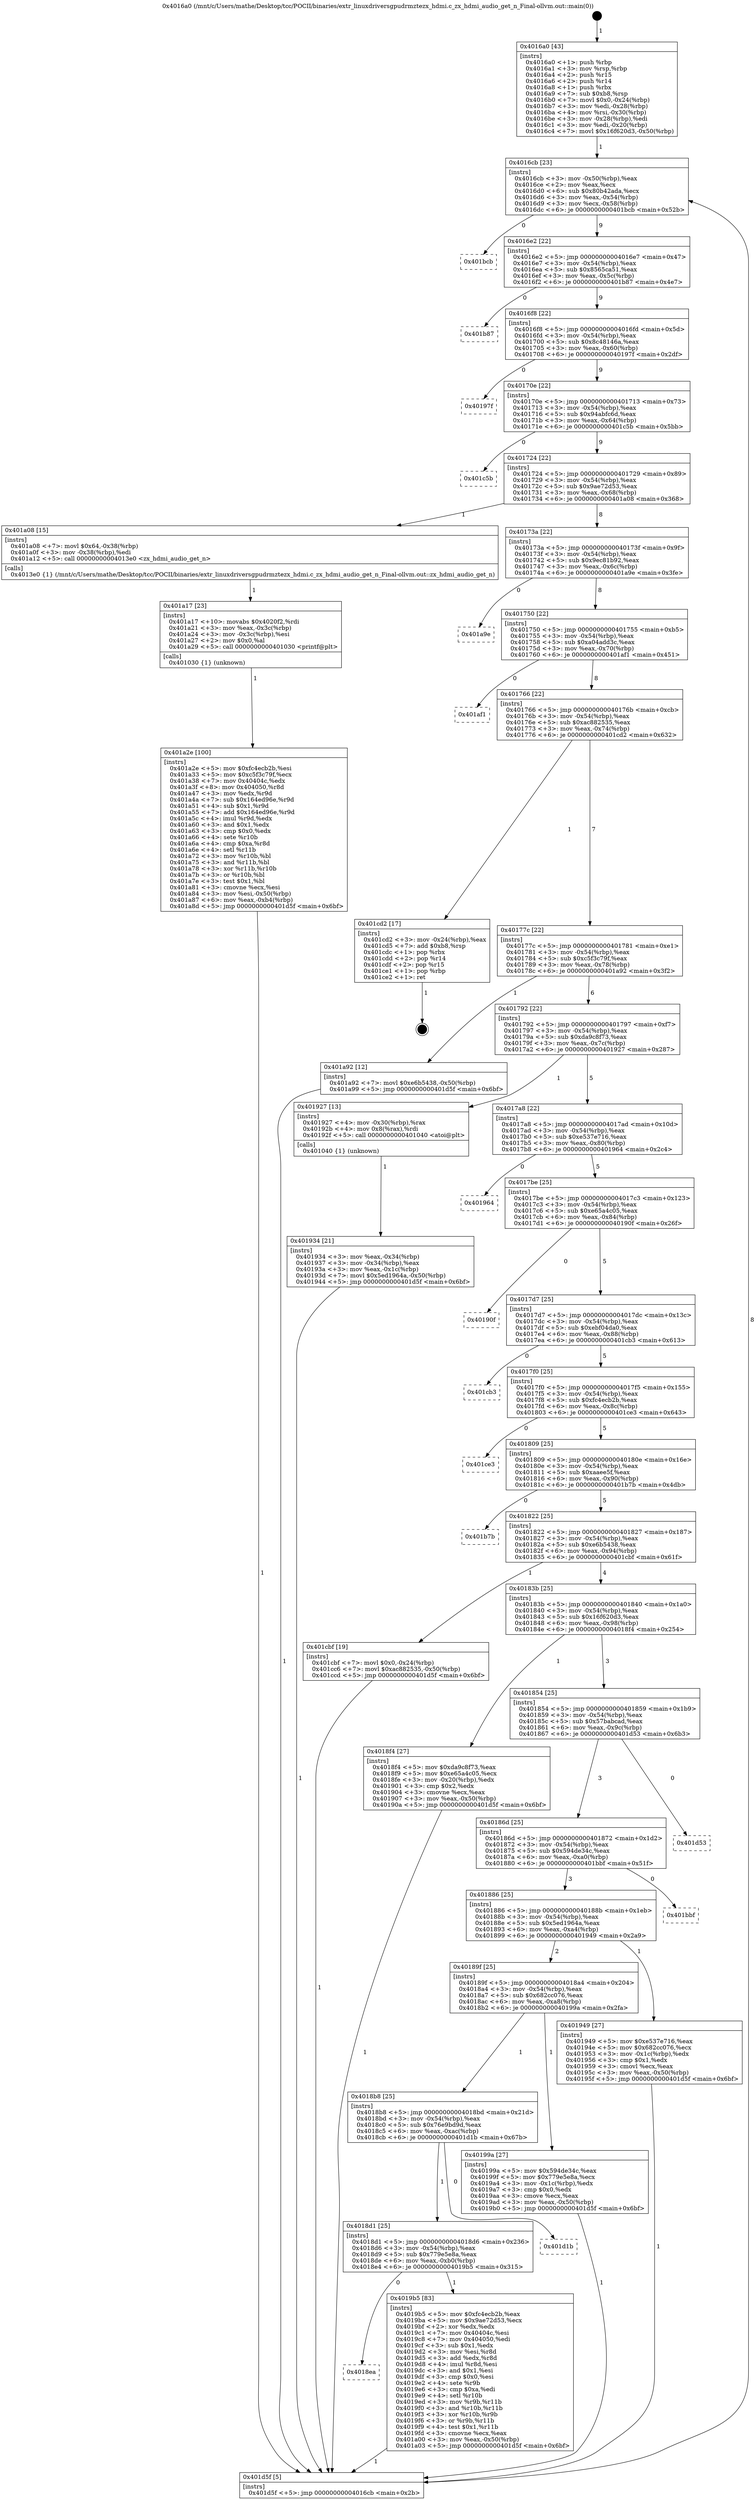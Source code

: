digraph "0x4016a0" {
  label = "0x4016a0 (/mnt/c/Users/mathe/Desktop/tcc/POCII/binaries/extr_linuxdriversgpudrmztezx_hdmi.c_zx_hdmi_audio_get_n_Final-ollvm.out::main(0))"
  labelloc = "t"
  node[shape=record]

  Entry [label="",width=0.3,height=0.3,shape=circle,fillcolor=black,style=filled]
  "0x4016cb" [label="{
     0x4016cb [23]\l
     | [instrs]\l
     &nbsp;&nbsp;0x4016cb \<+3\>: mov -0x50(%rbp),%eax\l
     &nbsp;&nbsp;0x4016ce \<+2\>: mov %eax,%ecx\l
     &nbsp;&nbsp;0x4016d0 \<+6\>: sub $0x80b42ada,%ecx\l
     &nbsp;&nbsp;0x4016d6 \<+3\>: mov %eax,-0x54(%rbp)\l
     &nbsp;&nbsp;0x4016d9 \<+3\>: mov %ecx,-0x58(%rbp)\l
     &nbsp;&nbsp;0x4016dc \<+6\>: je 0000000000401bcb \<main+0x52b\>\l
  }"]
  "0x401bcb" [label="{
     0x401bcb\l
  }", style=dashed]
  "0x4016e2" [label="{
     0x4016e2 [22]\l
     | [instrs]\l
     &nbsp;&nbsp;0x4016e2 \<+5\>: jmp 00000000004016e7 \<main+0x47\>\l
     &nbsp;&nbsp;0x4016e7 \<+3\>: mov -0x54(%rbp),%eax\l
     &nbsp;&nbsp;0x4016ea \<+5\>: sub $0x8565ca51,%eax\l
     &nbsp;&nbsp;0x4016ef \<+3\>: mov %eax,-0x5c(%rbp)\l
     &nbsp;&nbsp;0x4016f2 \<+6\>: je 0000000000401b87 \<main+0x4e7\>\l
  }"]
  Exit [label="",width=0.3,height=0.3,shape=circle,fillcolor=black,style=filled,peripheries=2]
  "0x401b87" [label="{
     0x401b87\l
  }", style=dashed]
  "0x4016f8" [label="{
     0x4016f8 [22]\l
     | [instrs]\l
     &nbsp;&nbsp;0x4016f8 \<+5\>: jmp 00000000004016fd \<main+0x5d\>\l
     &nbsp;&nbsp;0x4016fd \<+3\>: mov -0x54(%rbp),%eax\l
     &nbsp;&nbsp;0x401700 \<+5\>: sub $0x8c48146a,%eax\l
     &nbsp;&nbsp;0x401705 \<+3\>: mov %eax,-0x60(%rbp)\l
     &nbsp;&nbsp;0x401708 \<+6\>: je 000000000040197f \<main+0x2df\>\l
  }"]
  "0x401a2e" [label="{
     0x401a2e [100]\l
     | [instrs]\l
     &nbsp;&nbsp;0x401a2e \<+5\>: mov $0xfc4ecb2b,%esi\l
     &nbsp;&nbsp;0x401a33 \<+5\>: mov $0xc5f3c79f,%ecx\l
     &nbsp;&nbsp;0x401a38 \<+7\>: mov 0x40404c,%edx\l
     &nbsp;&nbsp;0x401a3f \<+8\>: mov 0x404050,%r8d\l
     &nbsp;&nbsp;0x401a47 \<+3\>: mov %edx,%r9d\l
     &nbsp;&nbsp;0x401a4a \<+7\>: sub $0x164ed96e,%r9d\l
     &nbsp;&nbsp;0x401a51 \<+4\>: sub $0x1,%r9d\l
     &nbsp;&nbsp;0x401a55 \<+7\>: add $0x164ed96e,%r9d\l
     &nbsp;&nbsp;0x401a5c \<+4\>: imul %r9d,%edx\l
     &nbsp;&nbsp;0x401a60 \<+3\>: and $0x1,%edx\l
     &nbsp;&nbsp;0x401a63 \<+3\>: cmp $0x0,%edx\l
     &nbsp;&nbsp;0x401a66 \<+4\>: sete %r10b\l
     &nbsp;&nbsp;0x401a6a \<+4\>: cmp $0xa,%r8d\l
     &nbsp;&nbsp;0x401a6e \<+4\>: setl %r11b\l
     &nbsp;&nbsp;0x401a72 \<+3\>: mov %r10b,%bl\l
     &nbsp;&nbsp;0x401a75 \<+3\>: and %r11b,%bl\l
     &nbsp;&nbsp;0x401a78 \<+3\>: xor %r11b,%r10b\l
     &nbsp;&nbsp;0x401a7b \<+3\>: or %r10b,%bl\l
     &nbsp;&nbsp;0x401a7e \<+3\>: test $0x1,%bl\l
     &nbsp;&nbsp;0x401a81 \<+3\>: cmovne %ecx,%esi\l
     &nbsp;&nbsp;0x401a84 \<+3\>: mov %esi,-0x50(%rbp)\l
     &nbsp;&nbsp;0x401a87 \<+6\>: mov %eax,-0xb4(%rbp)\l
     &nbsp;&nbsp;0x401a8d \<+5\>: jmp 0000000000401d5f \<main+0x6bf\>\l
  }"]
  "0x40197f" [label="{
     0x40197f\l
  }", style=dashed]
  "0x40170e" [label="{
     0x40170e [22]\l
     | [instrs]\l
     &nbsp;&nbsp;0x40170e \<+5\>: jmp 0000000000401713 \<main+0x73\>\l
     &nbsp;&nbsp;0x401713 \<+3\>: mov -0x54(%rbp),%eax\l
     &nbsp;&nbsp;0x401716 \<+5\>: sub $0x94abfc6d,%eax\l
     &nbsp;&nbsp;0x40171b \<+3\>: mov %eax,-0x64(%rbp)\l
     &nbsp;&nbsp;0x40171e \<+6\>: je 0000000000401c5b \<main+0x5bb\>\l
  }"]
  "0x401a17" [label="{
     0x401a17 [23]\l
     | [instrs]\l
     &nbsp;&nbsp;0x401a17 \<+10\>: movabs $0x4020f2,%rdi\l
     &nbsp;&nbsp;0x401a21 \<+3\>: mov %eax,-0x3c(%rbp)\l
     &nbsp;&nbsp;0x401a24 \<+3\>: mov -0x3c(%rbp),%esi\l
     &nbsp;&nbsp;0x401a27 \<+2\>: mov $0x0,%al\l
     &nbsp;&nbsp;0x401a29 \<+5\>: call 0000000000401030 \<printf@plt\>\l
     | [calls]\l
     &nbsp;&nbsp;0x401030 \{1\} (unknown)\l
  }"]
  "0x401c5b" [label="{
     0x401c5b\l
  }", style=dashed]
  "0x401724" [label="{
     0x401724 [22]\l
     | [instrs]\l
     &nbsp;&nbsp;0x401724 \<+5\>: jmp 0000000000401729 \<main+0x89\>\l
     &nbsp;&nbsp;0x401729 \<+3\>: mov -0x54(%rbp),%eax\l
     &nbsp;&nbsp;0x40172c \<+5\>: sub $0x9ae72d53,%eax\l
     &nbsp;&nbsp;0x401731 \<+3\>: mov %eax,-0x68(%rbp)\l
     &nbsp;&nbsp;0x401734 \<+6\>: je 0000000000401a08 \<main+0x368\>\l
  }"]
  "0x4018ea" [label="{
     0x4018ea\l
  }", style=dashed]
  "0x401a08" [label="{
     0x401a08 [15]\l
     | [instrs]\l
     &nbsp;&nbsp;0x401a08 \<+7\>: movl $0x64,-0x38(%rbp)\l
     &nbsp;&nbsp;0x401a0f \<+3\>: mov -0x38(%rbp),%edi\l
     &nbsp;&nbsp;0x401a12 \<+5\>: call 00000000004013e0 \<zx_hdmi_audio_get_n\>\l
     | [calls]\l
     &nbsp;&nbsp;0x4013e0 \{1\} (/mnt/c/Users/mathe/Desktop/tcc/POCII/binaries/extr_linuxdriversgpudrmztezx_hdmi.c_zx_hdmi_audio_get_n_Final-ollvm.out::zx_hdmi_audio_get_n)\l
  }"]
  "0x40173a" [label="{
     0x40173a [22]\l
     | [instrs]\l
     &nbsp;&nbsp;0x40173a \<+5\>: jmp 000000000040173f \<main+0x9f\>\l
     &nbsp;&nbsp;0x40173f \<+3\>: mov -0x54(%rbp),%eax\l
     &nbsp;&nbsp;0x401742 \<+5\>: sub $0x9ec81b92,%eax\l
     &nbsp;&nbsp;0x401747 \<+3\>: mov %eax,-0x6c(%rbp)\l
     &nbsp;&nbsp;0x40174a \<+6\>: je 0000000000401a9e \<main+0x3fe\>\l
  }"]
  "0x4019b5" [label="{
     0x4019b5 [83]\l
     | [instrs]\l
     &nbsp;&nbsp;0x4019b5 \<+5\>: mov $0xfc4ecb2b,%eax\l
     &nbsp;&nbsp;0x4019ba \<+5\>: mov $0x9ae72d53,%ecx\l
     &nbsp;&nbsp;0x4019bf \<+2\>: xor %edx,%edx\l
     &nbsp;&nbsp;0x4019c1 \<+7\>: mov 0x40404c,%esi\l
     &nbsp;&nbsp;0x4019c8 \<+7\>: mov 0x404050,%edi\l
     &nbsp;&nbsp;0x4019cf \<+3\>: sub $0x1,%edx\l
     &nbsp;&nbsp;0x4019d2 \<+3\>: mov %esi,%r8d\l
     &nbsp;&nbsp;0x4019d5 \<+3\>: add %edx,%r8d\l
     &nbsp;&nbsp;0x4019d8 \<+4\>: imul %r8d,%esi\l
     &nbsp;&nbsp;0x4019dc \<+3\>: and $0x1,%esi\l
     &nbsp;&nbsp;0x4019df \<+3\>: cmp $0x0,%esi\l
     &nbsp;&nbsp;0x4019e2 \<+4\>: sete %r9b\l
     &nbsp;&nbsp;0x4019e6 \<+3\>: cmp $0xa,%edi\l
     &nbsp;&nbsp;0x4019e9 \<+4\>: setl %r10b\l
     &nbsp;&nbsp;0x4019ed \<+3\>: mov %r9b,%r11b\l
     &nbsp;&nbsp;0x4019f0 \<+3\>: and %r10b,%r11b\l
     &nbsp;&nbsp;0x4019f3 \<+3\>: xor %r10b,%r9b\l
     &nbsp;&nbsp;0x4019f6 \<+3\>: or %r9b,%r11b\l
     &nbsp;&nbsp;0x4019f9 \<+4\>: test $0x1,%r11b\l
     &nbsp;&nbsp;0x4019fd \<+3\>: cmovne %ecx,%eax\l
     &nbsp;&nbsp;0x401a00 \<+3\>: mov %eax,-0x50(%rbp)\l
     &nbsp;&nbsp;0x401a03 \<+5\>: jmp 0000000000401d5f \<main+0x6bf\>\l
  }"]
  "0x401a9e" [label="{
     0x401a9e\l
  }", style=dashed]
  "0x401750" [label="{
     0x401750 [22]\l
     | [instrs]\l
     &nbsp;&nbsp;0x401750 \<+5\>: jmp 0000000000401755 \<main+0xb5\>\l
     &nbsp;&nbsp;0x401755 \<+3\>: mov -0x54(%rbp),%eax\l
     &nbsp;&nbsp;0x401758 \<+5\>: sub $0xa04add3c,%eax\l
     &nbsp;&nbsp;0x40175d \<+3\>: mov %eax,-0x70(%rbp)\l
     &nbsp;&nbsp;0x401760 \<+6\>: je 0000000000401af1 \<main+0x451\>\l
  }"]
  "0x4018d1" [label="{
     0x4018d1 [25]\l
     | [instrs]\l
     &nbsp;&nbsp;0x4018d1 \<+5\>: jmp 00000000004018d6 \<main+0x236\>\l
     &nbsp;&nbsp;0x4018d6 \<+3\>: mov -0x54(%rbp),%eax\l
     &nbsp;&nbsp;0x4018d9 \<+5\>: sub $0x779e5e8a,%eax\l
     &nbsp;&nbsp;0x4018de \<+6\>: mov %eax,-0xb0(%rbp)\l
     &nbsp;&nbsp;0x4018e4 \<+6\>: je 00000000004019b5 \<main+0x315\>\l
  }"]
  "0x401af1" [label="{
     0x401af1\l
  }", style=dashed]
  "0x401766" [label="{
     0x401766 [22]\l
     | [instrs]\l
     &nbsp;&nbsp;0x401766 \<+5\>: jmp 000000000040176b \<main+0xcb\>\l
     &nbsp;&nbsp;0x40176b \<+3\>: mov -0x54(%rbp),%eax\l
     &nbsp;&nbsp;0x40176e \<+5\>: sub $0xac882535,%eax\l
     &nbsp;&nbsp;0x401773 \<+3\>: mov %eax,-0x74(%rbp)\l
     &nbsp;&nbsp;0x401776 \<+6\>: je 0000000000401cd2 \<main+0x632\>\l
  }"]
  "0x401d1b" [label="{
     0x401d1b\l
  }", style=dashed]
  "0x401cd2" [label="{
     0x401cd2 [17]\l
     | [instrs]\l
     &nbsp;&nbsp;0x401cd2 \<+3\>: mov -0x24(%rbp),%eax\l
     &nbsp;&nbsp;0x401cd5 \<+7\>: add $0xb8,%rsp\l
     &nbsp;&nbsp;0x401cdc \<+1\>: pop %rbx\l
     &nbsp;&nbsp;0x401cdd \<+2\>: pop %r14\l
     &nbsp;&nbsp;0x401cdf \<+2\>: pop %r15\l
     &nbsp;&nbsp;0x401ce1 \<+1\>: pop %rbp\l
     &nbsp;&nbsp;0x401ce2 \<+1\>: ret\l
  }"]
  "0x40177c" [label="{
     0x40177c [22]\l
     | [instrs]\l
     &nbsp;&nbsp;0x40177c \<+5\>: jmp 0000000000401781 \<main+0xe1\>\l
     &nbsp;&nbsp;0x401781 \<+3\>: mov -0x54(%rbp),%eax\l
     &nbsp;&nbsp;0x401784 \<+5\>: sub $0xc5f3c79f,%eax\l
     &nbsp;&nbsp;0x401789 \<+3\>: mov %eax,-0x78(%rbp)\l
     &nbsp;&nbsp;0x40178c \<+6\>: je 0000000000401a92 \<main+0x3f2\>\l
  }"]
  "0x4018b8" [label="{
     0x4018b8 [25]\l
     | [instrs]\l
     &nbsp;&nbsp;0x4018b8 \<+5\>: jmp 00000000004018bd \<main+0x21d\>\l
     &nbsp;&nbsp;0x4018bd \<+3\>: mov -0x54(%rbp),%eax\l
     &nbsp;&nbsp;0x4018c0 \<+5\>: sub $0x76e9bd9d,%eax\l
     &nbsp;&nbsp;0x4018c5 \<+6\>: mov %eax,-0xac(%rbp)\l
     &nbsp;&nbsp;0x4018cb \<+6\>: je 0000000000401d1b \<main+0x67b\>\l
  }"]
  "0x401a92" [label="{
     0x401a92 [12]\l
     | [instrs]\l
     &nbsp;&nbsp;0x401a92 \<+7\>: movl $0xe6b5438,-0x50(%rbp)\l
     &nbsp;&nbsp;0x401a99 \<+5\>: jmp 0000000000401d5f \<main+0x6bf\>\l
  }"]
  "0x401792" [label="{
     0x401792 [22]\l
     | [instrs]\l
     &nbsp;&nbsp;0x401792 \<+5\>: jmp 0000000000401797 \<main+0xf7\>\l
     &nbsp;&nbsp;0x401797 \<+3\>: mov -0x54(%rbp),%eax\l
     &nbsp;&nbsp;0x40179a \<+5\>: sub $0xda9c8f73,%eax\l
     &nbsp;&nbsp;0x40179f \<+3\>: mov %eax,-0x7c(%rbp)\l
     &nbsp;&nbsp;0x4017a2 \<+6\>: je 0000000000401927 \<main+0x287\>\l
  }"]
  "0x40199a" [label="{
     0x40199a [27]\l
     | [instrs]\l
     &nbsp;&nbsp;0x40199a \<+5\>: mov $0x594de34c,%eax\l
     &nbsp;&nbsp;0x40199f \<+5\>: mov $0x779e5e8a,%ecx\l
     &nbsp;&nbsp;0x4019a4 \<+3\>: mov -0x1c(%rbp),%edx\l
     &nbsp;&nbsp;0x4019a7 \<+3\>: cmp $0x0,%edx\l
     &nbsp;&nbsp;0x4019aa \<+3\>: cmove %ecx,%eax\l
     &nbsp;&nbsp;0x4019ad \<+3\>: mov %eax,-0x50(%rbp)\l
     &nbsp;&nbsp;0x4019b0 \<+5\>: jmp 0000000000401d5f \<main+0x6bf\>\l
  }"]
  "0x401927" [label="{
     0x401927 [13]\l
     | [instrs]\l
     &nbsp;&nbsp;0x401927 \<+4\>: mov -0x30(%rbp),%rax\l
     &nbsp;&nbsp;0x40192b \<+4\>: mov 0x8(%rax),%rdi\l
     &nbsp;&nbsp;0x40192f \<+5\>: call 0000000000401040 \<atoi@plt\>\l
     | [calls]\l
     &nbsp;&nbsp;0x401040 \{1\} (unknown)\l
  }"]
  "0x4017a8" [label="{
     0x4017a8 [22]\l
     | [instrs]\l
     &nbsp;&nbsp;0x4017a8 \<+5\>: jmp 00000000004017ad \<main+0x10d\>\l
     &nbsp;&nbsp;0x4017ad \<+3\>: mov -0x54(%rbp),%eax\l
     &nbsp;&nbsp;0x4017b0 \<+5\>: sub $0xe537e716,%eax\l
     &nbsp;&nbsp;0x4017b5 \<+3\>: mov %eax,-0x80(%rbp)\l
     &nbsp;&nbsp;0x4017b8 \<+6\>: je 0000000000401964 \<main+0x2c4\>\l
  }"]
  "0x40189f" [label="{
     0x40189f [25]\l
     | [instrs]\l
     &nbsp;&nbsp;0x40189f \<+5\>: jmp 00000000004018a4 \<main+0x204\>\l
     &nbsp;&nbsp;0x4018a4 \<+3\>: mov -0x54(%rbp),%eax\l
     &nbsp;&nbsp;0x4018a7 \<+5\>: sub $0x682cc076,%eax\l
     &nbsp;&nbsp;0x4018ac \<+6\>: mov %eax,-0xa8(%rbp)\l
     &nbsp;&nbsp;0x4018b2 \<+6\>: je 000000000040199a \<main+0x2fa\>\l
  }"]
  "0x401964" [label="{
     0x401964\l
  }", style=dashed]
  "0x4017be" [label="{
     0x4017be [25]\l
     | [instrs]\l
     &nbsp;&nbsp;0x4017be \<+5\>: jmp 00000000004017c3 \<main+0x123\>\l
     &nbsp;&nbsp;0x4017c3 \<+3\>: mov -0x54(%rbp),%eax\l
     &nbsp;&nbsp;0x4017c6 \<+5\>: sub $0xe65a4c05,%eax\l
     &nbsp;&nbsp;0x4017cb \<+6\>: mov %eax,-0x84(%rbp)\l
     &nbsp;&nbsp;0x4017d1 \<+6\>: je 000000000040190f \<main+0x26f\>\l
  }"]
  "0x401949" [label="{
     0x401949 [27]\l
     | [instrs]\l
     &nbsp;&nbsp;0x401949 \<+5\>: mov $0xe537e716,%eax\l
     &nbsp;&nbsp;0x40194e \<+5\>: mov $0x682cc076,%ecx\l
     &nbsp;&nbsp;0x401953 \<+3\>: mov -0x1c(%rbp),%edx\l
     &nbsp;&nbsp;0x401956 \<+3\>: cmp $0x1,%edx\l
     &nbsp;&nbsp;0x401959 \<+3\>: cmovl %ecx,%eax\l
     &nbsp;&nbsp;0x40195c \<+3\>: mov %eax,-0x50(%rbp)\l
     &nbsp;&nbsp;0x40195f \<+5\>: jmp 0000000000401d5f \<main+0x6bf\>\l
  }"]
  "0x40190f" [label="{
     0x40190f\l
  }", style=dashed]
  "0x4017d7" [label="{
     0x4017d7 [25]\l
     | [instrs]\l
     &nbsp;&nbsp;0x4017d7 \<+5\>: jmp 00000000004017dc \<main+0x13c\>\l
     &nbsp;&nbsp;0x4017dc \<+3\>: mov -0x54(%rbp),%eax\l
     &nbsp;&nbsp;0x4017df \<+5\>: sub $0xebf04da0,%eax\l
     &nbsp;&nbsp;0x4017e4 \<+6\>: mov %eax,-0x88(%rbp)\l
     &nbsp;&nbsp;0x4017ea \<+6\>: je 0000000000401cb3 \<main+0x613\>\l
  }"]
  "0x401886" [label="{
     0x401886 [25]\l
     | [instrs]\l
     &nbsp;&nbsp;0x401886 \<+5\>: jmp 000000000040188b \<main+0x1eb\>\l
     &nbsp;&nbsp;0x40188b \<+3\>: mov -0x54(%rbp),%eax\l
     &nbsp;&nbsp;0x40188e \<+5\>: sub $0x5ed1964a,%eax\l
     &nbsp;&nbsp;0x401893 \<+6\>: mov %eax,-0xa4(%rbp)\l
     &nbsp;&nbsp;0x401899 \<+6\>: je 0000000000401949 \<main+0x2a9\>\l
  }"]
  "0x401cb3" [label="{
     0x401cb3\l
  }", style=dashed]
  "0x4017f0" [label="{
     0x4017f0 [25]\l
     | [instrs]\l
     &nbsp;&nbsp;0x4017f0 \<+5\>: jmp 00000000004017f5 \<main+0x155\>\l
     &nbsp;&nbsp;0x4017f5 \<+3\>: mov -0x54(%rbp),%eax\l
     &nbsp;&nbsp;0x4017f8 \<+5\>: sub $0xfc4ecb2b,%eax\l
     &nbsp;&nbsp;0x4017fd \<+6\>: mov %eax,-0x8c(%rbp)\l
     &nbsp;&nbsp;0x401803 \<+6\>: je 0000000000401ce3 \<main+0x643\>\l
  }"]
  "0x401bbf" [label="{
     0x401bbf\l
  }", style=dashed]
  "0x401ce3" [label="{
     0x401ce3\l
  }", style=dashed]
  "0x401809" [label="{
     0x401809 [25]\l
     | [instrs]\l
     &nbsp;&nbsp;0x401809 \<+5\>: jmp 000000000040180e \<main+0x16e\>\l
     &nbsp;&nbsp;0x40180e \<+3\>: mov -0x54(%rbp),%eax\l
     &nbsp;&nbsp;0x401811 \<+5\>: sub $0xaaee5f,%eax\l
     &nbsp;&nbsp;0x401816 \<+6\>: mov %eax,-0x90(%rbp)\l
     &nbsp;&nbsp;0x40181c \<+6\>: je 0000000000401b7b \<main+0x4db\>\l
  }"]
  "0x40186d" [label="{
     0x40186d [25]\l
     | [instrs]\l
     &nbsp;&nbsp;0x40186d \<+5\>: jmp 0000000000401872 \<main+0x1d2\>\l
     &nbsp;&nbsp;0x401872 \<+3\>: mov -0x54(%rbp),%eax\l
     &nbsp;&nbsp;0x401875 \<+5\>: sub $0x594de34c,%eax\l
     &nbsp;&nbsp;0x40187a \<+6\>: mov %eax,-0xa0(%rbp)\l
     &nbsp;&nbsp;0x401880 \<+6\>: je 0000000000401bbf \<main+0x51f\>\l
  }"]
  "0x401b7b" [label="{
     0x401b7b\l
  }", style=dashed]
  "0x401822" [label="{
     0x401822 [25]\l
     | [instrs]\l
     &nbsp;&nbsp;0x401822 \<+5\>: jmp 0000000000401827 \<main+0x187\>\l
     &nbsp;&nbsp;0x401827 \<+3\>: mov -0x54(%rbp),%eax\l
     &nbsp;&nbsp;0x40182a \<+5\>: sub $0xe6b5438,%eax\l
     &nbsp;&nbsp;0x40182f \<+6\>: mov %eax,-0x94(%rbp)\l
     &nbsp;&nbsp;0x401835 \<+6\>: je 0000000000401cbf \<main+0x61f\>\l
  }"]
  "0x401d53" [label="{
     0x401d53\l
  }", style=dashed]
  "0x401cbf" [label="{
     0x401cbf [19]\l
     | [instrs]\l
     &nbsp;&nbsp;0x401cbf \<+7\>: movl $0x0,-0x24(%rbp)\l
     &nbsp;&nbsp;0x401cc6 \<+7\>: movl $0xac882535,-0x50(%rbp)\l
     &nbsp;&nbsp;0x401ccd \<+5\>: jmp 0000000000401d5f \<main+0x6bf\>\l
  }"]
  "0x40183b" [label="{
     0x40183b [25]\l
     | [instrs]\l
     &nbsp;&nbsp;0x40183b \<+5\>: jmp 0000000000401840 \<main+0x1a0\>\l
     &nbsp;&nbsp;0x401840 \<+3\>: mov -0x54(%rbp),%eax\l
     &nbsp;&nbsp;0x401843 \<+5\>: sub $0x16f620d3,%eax\l
     &nbsp;&nbsp;0x401848 \<+6\>: mov %eax,-0x98(%rbp)\l
     &nbsp;&nbsp;0x40184e \<+6\>: je 00000000004018f4 \<main+0x254\>\l
  }"]
  "0x401934" [label="{
     0x401934 [21]\l
     | [instrs]\l
     &nbsp;&nbsp;0x401934 \<+3\>: mov %eax,-0x34(%rbp)\l
     &nbsp;&nbsp;0x401937 \<+3\>: mov -0x34(%rbp),%eax\l
     &nbsp;&nbsp;0x40193a \<+3\>: mov %eax,-0x1c(%rbp)\l
     &nbsp;&nbsp;0x40193d \<+7\>: movl $0x5ed1964a,-0x50(%rbp)\l
     &nbsp;&nbsp;0x401944 \<+5\>: jmp 0000000000401d5f \<main+0x6bf\>\l
  }"]
  "0x4018f4" [label="{
     0x4018f4 [27]\l
     | [instrs]\l
     &nbsp;&nbsp;0x4018f4 \<+5\>: mov $0xda9c8f73,%eax\l
     &nbsp;&nbsp;0x4018f9 \<+5\>: mov $0xe65a4c05,%ecx\l
     &nbsp;&nbsp;0x4018fe \<+3\>: mov -0x20(%rbp),%edx\l
     &nbsp;&nbsp;0x401901 \<+3\>: cmp $0x2,%edx\l
     &nbsp;&nbsp;0x401904 \<+3\>: cmovne %ecx,%eax\l
     &nbsp;&nbsp;0x401907 \<+3\>: mov %eax,-0x50(%rbp)\l
     &nbsp;&nbsp;0x40190a \<+5\>: jmp 0000000000401d5f \<main+0x6bf\>\l
  }"]
  "0x401854" [label="{
     0x401854 [25]\l
     | [instrs]\l
     &nbsp;&nbsp;0x401854 \<+5\>: jmp 0000000000401859 \<main+0x1b9\>\l
     &nbsp;&nbsp;0x401859 \<+3\>: mov -0x54(%rbp),%eax\l
     &nbsp;&nbsp;0x40185c \<+5\>: sub $0x57babcad,%eax\l
     &nbsp;&nbsp;0x401861 \<+6\>: mov %eax,-0x9c(%rbp)\l
     &nbsp;&nbsp;0x401867 \<+6\>: je 0000000000401d53 \<main+0x6b3\>\l
  }"]
  "0x401d5f" [label="{
     0x401d5f [5]\l
     | [instrs]\l
     &nbsp;&nbsp;0x401d5f \<+5\>: jmp 00000000004016cb \<main+0x2b\>\l
  }"]
  "0x4016a0" [label="{
     0x4016a0 [43]\l
     | [instrs]\l
     &nbsp;&nbsp;0x4016a0 \<+1\>: push %rbp\l
     &nbsp;&nbsp;0x4016a1 \<+3\>: mov %rsp,%rbp\l
     &nbsp;&nbsp;0x4016a4 \<+2\>: push %r15\l
     &nbsp;&nbsp;0x4016a6 \<+2\>: push %r14\l
     &nbsp;&nbsp;0x4016a8 \<+1\>: push %rbx\l
     &nbsp;&nbsp;0x4016a9 \<+7\>: sub $0xb8,%rsp\l
     &nbsp;&nbsp;0x4016b0 \<+7\>: movl $0x0,-0x24(%rbp)\l
     &nbsp;&nbsp;0x4016b7 \<+3\>: mov %edi,-0x28(%rbp)\l
     &nbsp;&nbsp;0x4016ba \<+4\>: mov %rsi,-0x30(%rbp)\l
     &nbsp;&nbsp;0x4016be \<+3\>: mov -0x28(%rbp),%edi\l
     &nbsp;&nbsp;0x4016c1 \<+3\>: mov %edi,-0x20(%rbp)\l
     &nbsp;&nbsp;0x4016c4 \<+7\>: movl $0x16f620d3,-0x50(%rbp)\l
  }"]
  Entry -> "0x4016a0" [label=" 1"]
  "0x4016cb" -> "0x401bcb" [label=" 0"]
  "0x4016cb" -> "0x4016e2" [label=" 9"]
  "0x401cd2" -> Exit [label=" 1"]
  "0x4016e2" -> "0x401b87" [label=" 0"]
  "0x4016e2" -> "0x4016f8" [label=" 9"]
  "0x401cbf" -> "0x401d5f" [label=" 1"]
  "0x4016f8" -> "0x40197f" [label=" 0"]
  "0x4016f8" -> "0x40170e" [label=" 9"]
  "0x401a92" -> "0x401d5f" [label=" 1"]
  "0x40170e" -> "0x401c5b" [label=" 0"]
  "0x40170e" -> "0x401724" [label=" 9"]
  "0x401a2e" -> "0x401d5f" [label=" 1"]
  "0x401724" -> "0x401a08" [label=" 1"]
  "0x401724" -> "0x40173a" [label=" 8"]
  "0x401a17" -> "0x401a2e" [label=" 1"]
  "0x40173a" -> "0x401a9e" [label=" 0"]
  "0x40173a" -> "0x401750" [label=" 8"]
  "0x401a08" -> "0x401a17" [label=" 1"]
  "0x401750" -> "0x401af1" [label=" 0"]
  "0x401750" -> "0x401766" [label=" 8"]
  "0x4018d1" -> "0x4018ea" [label=" 0"]
  "0x401766" -> "0x401cd2" [label=" 1"]
  "0x401766" -> "0x40177c" [label=" 7"]
  "0x4018d1" -> "0x4019b5" [label=" 1"]
  "0x40177c" -> "0x401a92" [label=" 1"]
  "0x40177c" -> "0x401792" [label=" 6"]
  "0x4018b8" -> "0x4018d1" [label=" 1"]
  "0x401792" -> "0x401927" [label=" 1"]
  "0x401792" -> "0x4017a8" [label=" 5"]
  "0x4018b8" -> "0x401d1b" [label=" 0"]
  "0x4017a8" -> "0x401964" [label=" 0"]
  "0x4017a8" -> "0x4017be" [label=" 5"]
  "0x40199a" -> "0x401d5f" [label=" 1"]
  "0x4017be" -> "0x40190f" [label=" 0"]
  "0x4017be" -> "0x4017d7" [label=" 5"]
  "0x40189f" -> "0x4018b8" [label=" 1"]
  "0x4017d7" -> "0x401cb3" [label=" 0"]
  "0x4017d7" -> "0x4017f0" [label=" 5"]
  "0x4019b5" -> "0x401d5f" [label=" 1"]
  "0x4017f0" -> "0x401ce3" [label=" 0"]
  "0x4017f0" -> "0x401809" [label=" 5"]
  "0x401949" -> "0x401d5f" [label=" 1"]
  "0x401809" -> "0x401b7b" [label=" 0"]
  "0x401809" -> "0x401822" [label=" 5"]
  "0x401886" -> "0x401949" [label=" 1"]
  "0x401822" -> "0x401cbf" [label=" 1"]
  "0x401822" -> "0x40183b" [label=" 4"]
  "0x40189f" -> "0x40199a" [label=" 1"]
  "0x40183b" -> "0x4018f4" [label=" 1"]
  "0x40183b" -> "0x401854" [label=" 3"]
  "0x4018f4" -> "0x401d5f" [label=" 1"]
  "0x4016a0" -> "0x4016cb" [label=" 1"]
  "0x401d5f" -> "0x4016cb" [label=" 8"]
  "0x401927" -> "0x401934" [label=" 1"]
  "0x401934" -> "0x401d5f" [label=" 1"]
  "0x40186d" -> "0x401886" [label=" 3"]
  "0x401854" -> "0x401d53" [label=" 0"]
  "0x401854" -> "0x40186d" [label=" 3"]
  "0x401886" -> "0x40189f" [label=" 2"]
  "0x40186d" -> "0x401bbf" [label=" 0"]
}
